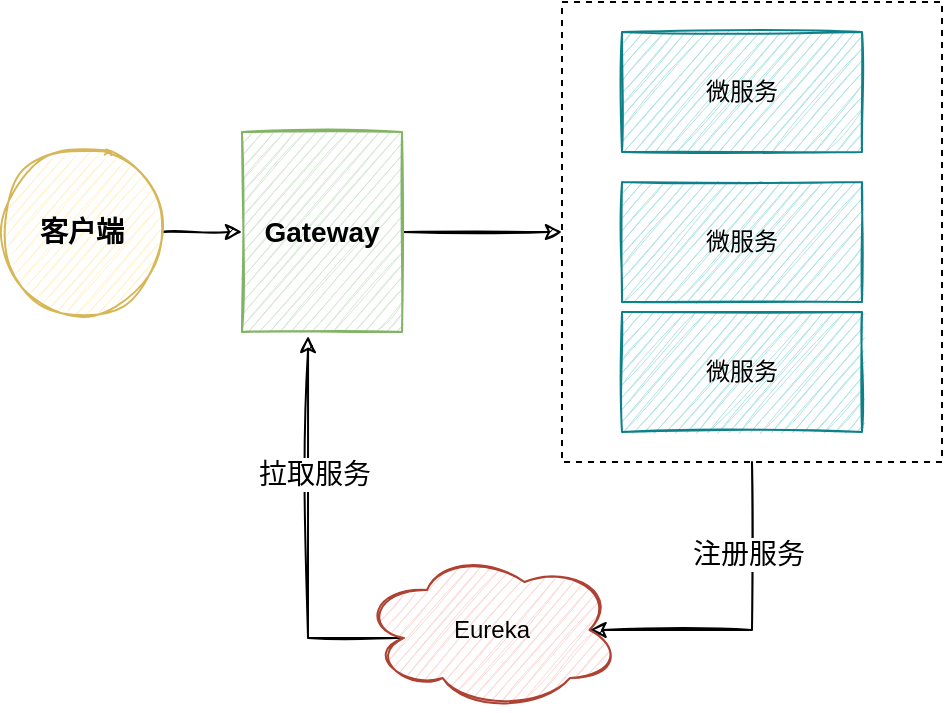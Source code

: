 <mxfile version="14.0.1" type="github">
  <diagram id="dEbLw4B4h4xdq2Dzzx0g" name="Page-1">
    <mxGraphModel dx="1422" dy="762" grid="1" gridSize="10" guides="1" tooltips="1" connect="1" arrows="1" fold="1" page="1" pageScale="1" pageWidth="827" pageHeight="1169" math="0" shadow="0">
      <root>
        <mxCell id="0" />
        <mxCell id="1" parent="0" />
        <mxCell id="9fNEeSI4DMtGbSL5goI3-14" style="edgeStyle=orthogonalEdgeStyle;rounded=0;sketch=1;orthogonalLoop=1;jettySize=auto;html=1;entryX=0.875;entryY=0.5;entryDx=0;entryDy=0;entryPerimeter=0;" edge="1" parent="1" source="9fNEeSI4DMtGbSL5goI3-7" target="9fNEeSI4DMtGbSL5goI3-11">
          <mxGeometry relative="1" as="geometry">
            <Array as="points">
              <mxPoint x="425" y="809" />
            </Array>
          </mxGeometry>
        </mxCell>
        <mxCell id="9fNEeSI4DMtGbSL5goI3-16" value="&lt;font style=&quot;font-size: 14px&quot;&gt;注册服务&lt;/font&gt;" style="edgeLabel;html=1;align=center;verticalAlign=middle;resizable=0;points=[];" vertex="1" connectable="0" parent="9fNEeSI4DMtGbSL5goI3-14">
          <mxGeometry x="-0.447" y="-2" relative="1" as="geometry">
            <mxPoint as="offset" />
          </mxGeometry>
        </mxCell>
        <mxCell id="9fNEeSI4DMtGbSL5goI3-7" value="" style="rounded=0;whiteSpace=wrap;html=1;shadow=0;sketch=0;fillColor=none;dashed=1;" vertex="1" parent="1">
          <mxGeometry x="330" y="495" width="190" height="230" as="geometry" />
        </mxCell>
        <mxCell id="9fNEeSI4DMtGbSL5goI3-3" value="" style="edgeStyle=orthogonalEdgeStyle;rounded=0;orthogonalLoop=1;jettySize=auto;html=1;sketch=1;" edge="1" parent="1" source="9fNEeSI4DMtGbSL5goI3-1" target="9fNEeSI4DMtGbSL5goI3-2">
          <mxGeometry relative="1" as="geometry" />
        </mxCell>
        <mxCell id="9fNEeSI4DMtGbSL5goI3-1" value="&lt;b&gt;&lt;font style=&quot;font-size: 14px&quot;&gt;客户端&lt;/font&gt;&lt;/b&gt;" style="ellipse;whiteSpace=wrap;html=1;aspect=fixed;sketch=1;fillColor=#fff2cc;strokeColor=#d6b656;" vertex="1" parent="1">
          <mxGeometry x="50" y="570" width="80" height="80" as="geometry" />
        </mxCell>
        <mxCell id="9fNEeSI4DMtGbSL5goI3-8" value="" style="edgeStyle=orthogonalEdgeStyle;rounded=0;sketch=1;orthogonalLoop=1;jettySize=auto;html=1;" edge="1" parent="1" source="9fNEeSI4DMtGbSL5goI3-2" target="9fNEeSI4DMtGbSL5goI3-7">
          <mxGeometry relative="1" as="geometry" />
        </mxCell>
        <mxCell id="9fNEeSI4DMtGbSL5goI3-2" value="&lt;b&gt;&lt;font style=&quot;font-size: 14px&quot;&gt;Gateway&lt;/font&gt;&lt;/b&gt;" style="whiteSpace=wrap;html=1;strokeColor=#82b366;fillColor=#d5e8d4;sketch=1;shadow=0;" vertex="1" parent="1">
          <mxGeometry x="170" y="560" width="80" height="100" as="geometry" />
        </mxCell>
        <mxCell id="9fNEeSI4DMtGbSL5goI3-5" value="微服务" style="whiteSpace=wrap;html=1;shadow=0;strokeColor=#0e8088;fillColor=#b0e3e6;sketch=1;" vertex="1" parent="1">
          <mxGeometry x="360" y="510" width="120" height="60" as="geometry" />
        </mxCell>
        <mxCell id="9fNEeSI4DMtGbSL5goI3-9" value="微服务" style="whiteSpace=wrap;html=1;shadow=0;strokeColor=#0e8088;fillColor=#b0e3e6;sketch=1;" vertex="1" parent="1">
          <mxGeometry x="360" y="585" width="120" height="60" as="geometry" />
        </mxCell>
        <mxCell id="9fNEeSI4DMtGbSL5goI3-10" value="微服务" style="whiteSpace=wrap;html=1;shadow=0;strokeColor=#0e8088;fillColor=#b0e3e6;sketch=1;" vertex="1" parent="1">
          <mxGeometry x="360" y="650" width="120" height="60" as="geometry" />
        </mxCell>
        <mxCell id="9fNEeSI4DMtGbSL5goI3-15" style="edgeStyle=orthogonalEdgeStyle;rounded=0;sketch=1;orthogonalLoop=1;jettySize=auto;html=1;entryX=0.413;entryY=1.02;entryDx=0;entryDy=0;entryPerimeter=0;exitX=0.16;exitY=0.55;exitDx=0;exitDy=0;exitPerimeter=0;" edge="1" parent="1" source="9fNEeSI4DMtGbSL5goI3-11" target="9fNEeSI4DMtGbSL5goI3-2">
          <mxGeometry relative="1" as="geometry">
            <Array as="points">
              <mxPoint x="203" y="813" />
            </Array>
          </mxGeometry>
        </mxCell>
        <mxCell id="9fNEeSI4DMtGbSL5goI3-18" value="&lt;font style=&quot;font-size: 14px&quot;&gt;拉取服务&lt;/font&gt;" style="edgeLabel;html=1;align=center;verticalAlign=middle;resizable=0;points=[];" vertex="1" connectable="0" parent="9fNEeSI4DMtGbSL5goI3-15">
          <mxGeometry x="0.313" y="-3" relative="1" as="geometry">
            <mxPoint as="offset" />
          </mxGeometry>
        </mxCell>
        <mxCell id="9fNEeSI4DMtGbSL5goI3-11" value="Eureka" style="ellipse;shape=cloud;whiteSpace=wrap;html=1;shadow=0;strokeColor=#ae4132;fillColor=#fad9d5;sketch=1;" vertex="1" parent="1">
          <mxGeometry x="230" y="769" width="130" height="80" as="geometry" />
        </mxCell>
      </root>
    </mxGraphModel>
  </diagram>
</mxfile>
